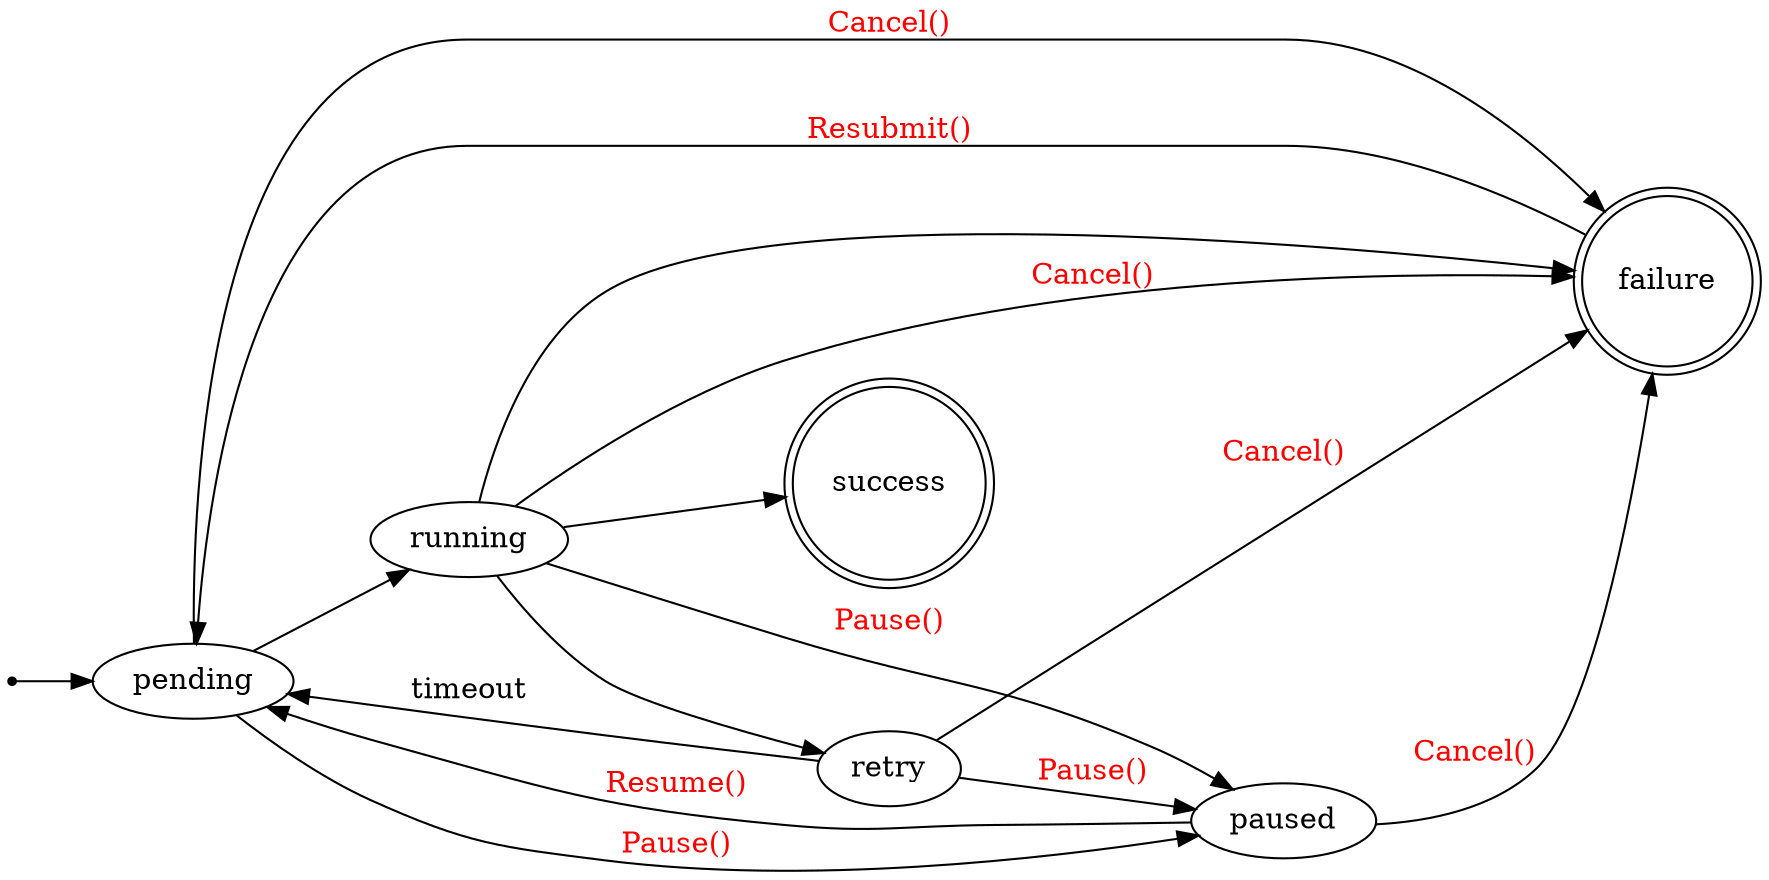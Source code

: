 // dot -Tpdf JobsEngineStates.dot -o JobsEngineStates.pdf

digraph G
{
  rankdir="LR";
  init [shape=point];
  failure, success [shape=doublecircle];

  // Internal transitions
  init -> pending;
  pending -> running;
  running -> success;
  running -> failure;
  running -> retry;
  retry -> pending [label="timeout"];

  // External actions
  failure -> pending  [label="Resubmit()" fontcolor="red"];
  paused -> pending  [label="Resume()" fontcolor="red"];
  pending -> paused  [label="Pause()" fontcolor="red"];
  retry -> paused  [label="Pause()" fontcolor="red"];
  running -> paused  [label="Pause()" fontcolor="red"];

  paused -> failure  [label="Cancel()" fontcolor="red"];
  pending -> failure  [label="Cancel()" fontcolor="red"];
  retry -> failure  [label="Cancel()" fontcolor="red"];
  running -> failure  [label="Cancel()" fontcolor="red"];
}
